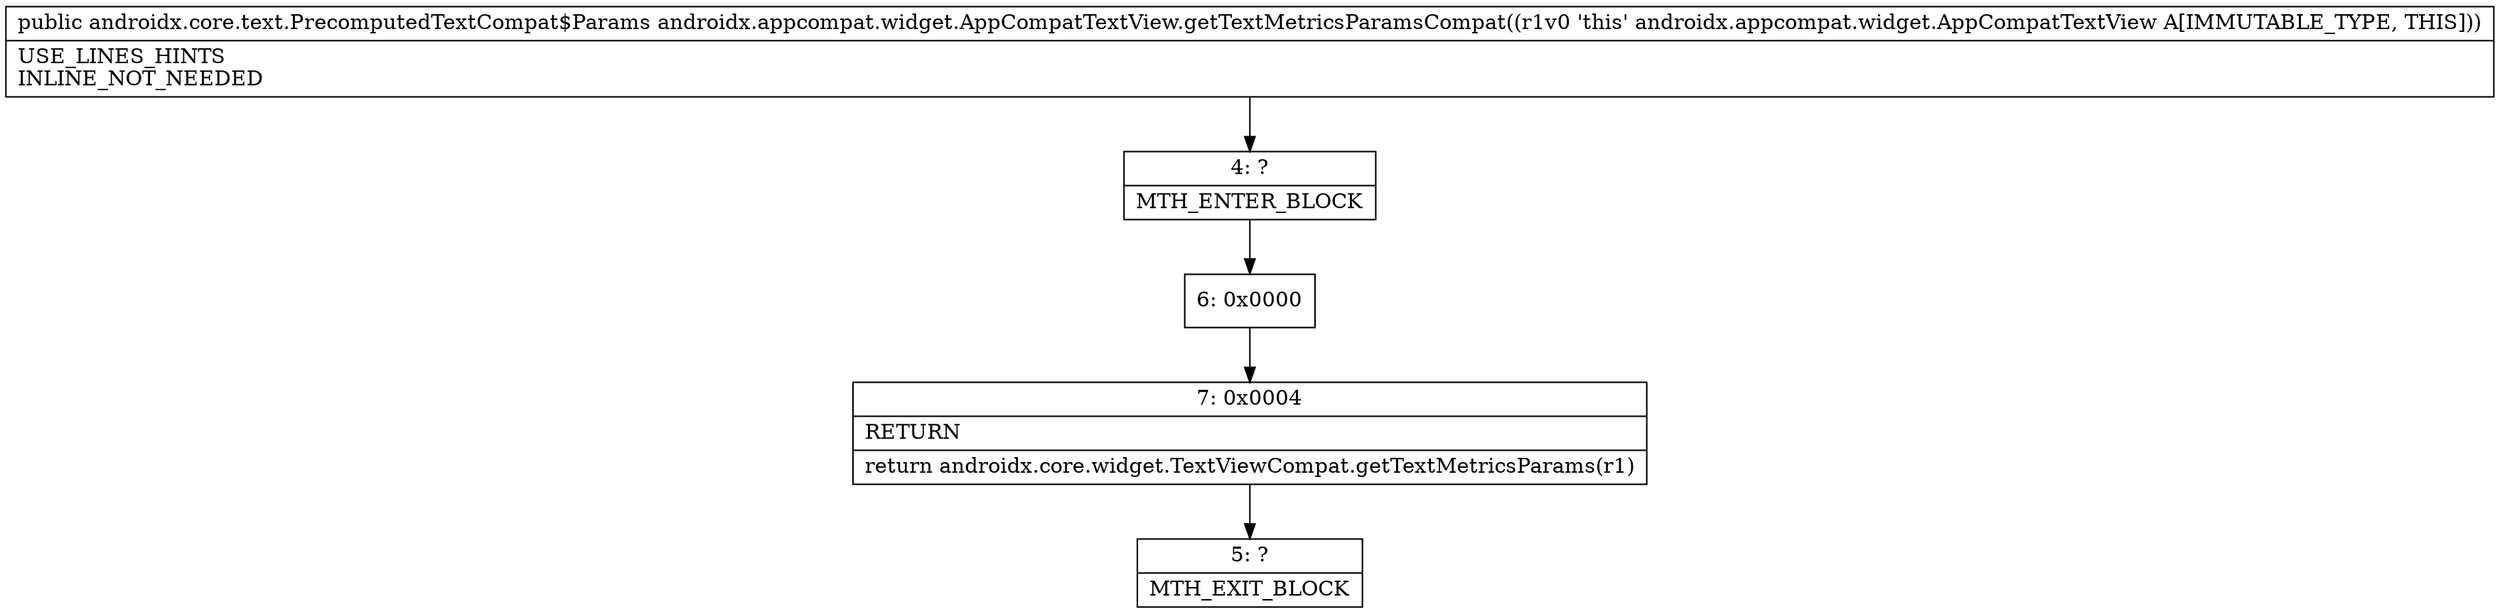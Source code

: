 digraph "CFG forandroidx.appcompat.widget.AppCompatTextView.getTextMetricsParamsCompat()Landroidx\/core\/text\/PrecomputedTextCompat$Params;" {
Node_4 [shape=record,label="{4\:\ ?|MTH_ENTER_BLOCK\l}"];
Node_6 [shape=record,label="{6\:\ 0x0000}"];
Node_7 [shape=record,label="{7\:\ 0x0004|RETURN\l|return androidx.core.widget.TextViewCompat.getTextMetricsParams(r1)\l}"];
Node_5 [shape=record,label="{5\:\ ?|MTH_EXIT_BLOCK\l}"];
MethodNode[shape=record,label="{public androidx.core.text.PrecomputedTextCompat$Params androidx.appcompat.widget.AppCompatTextView.getTextMetricsParamsCompat((r1v0 'this' androidx.appcompat.widget.AppCompatTextView A[IMMUTABLE_TYPE, THIS]))  | USE_LINES_HINTS\lINLINE_NOT_NEEDED\l}"];
MethodNode -> Node_4;Node_4 -> Node_6;
Node_6 -> Node_7;
Node_7 -> Node_5;
}

